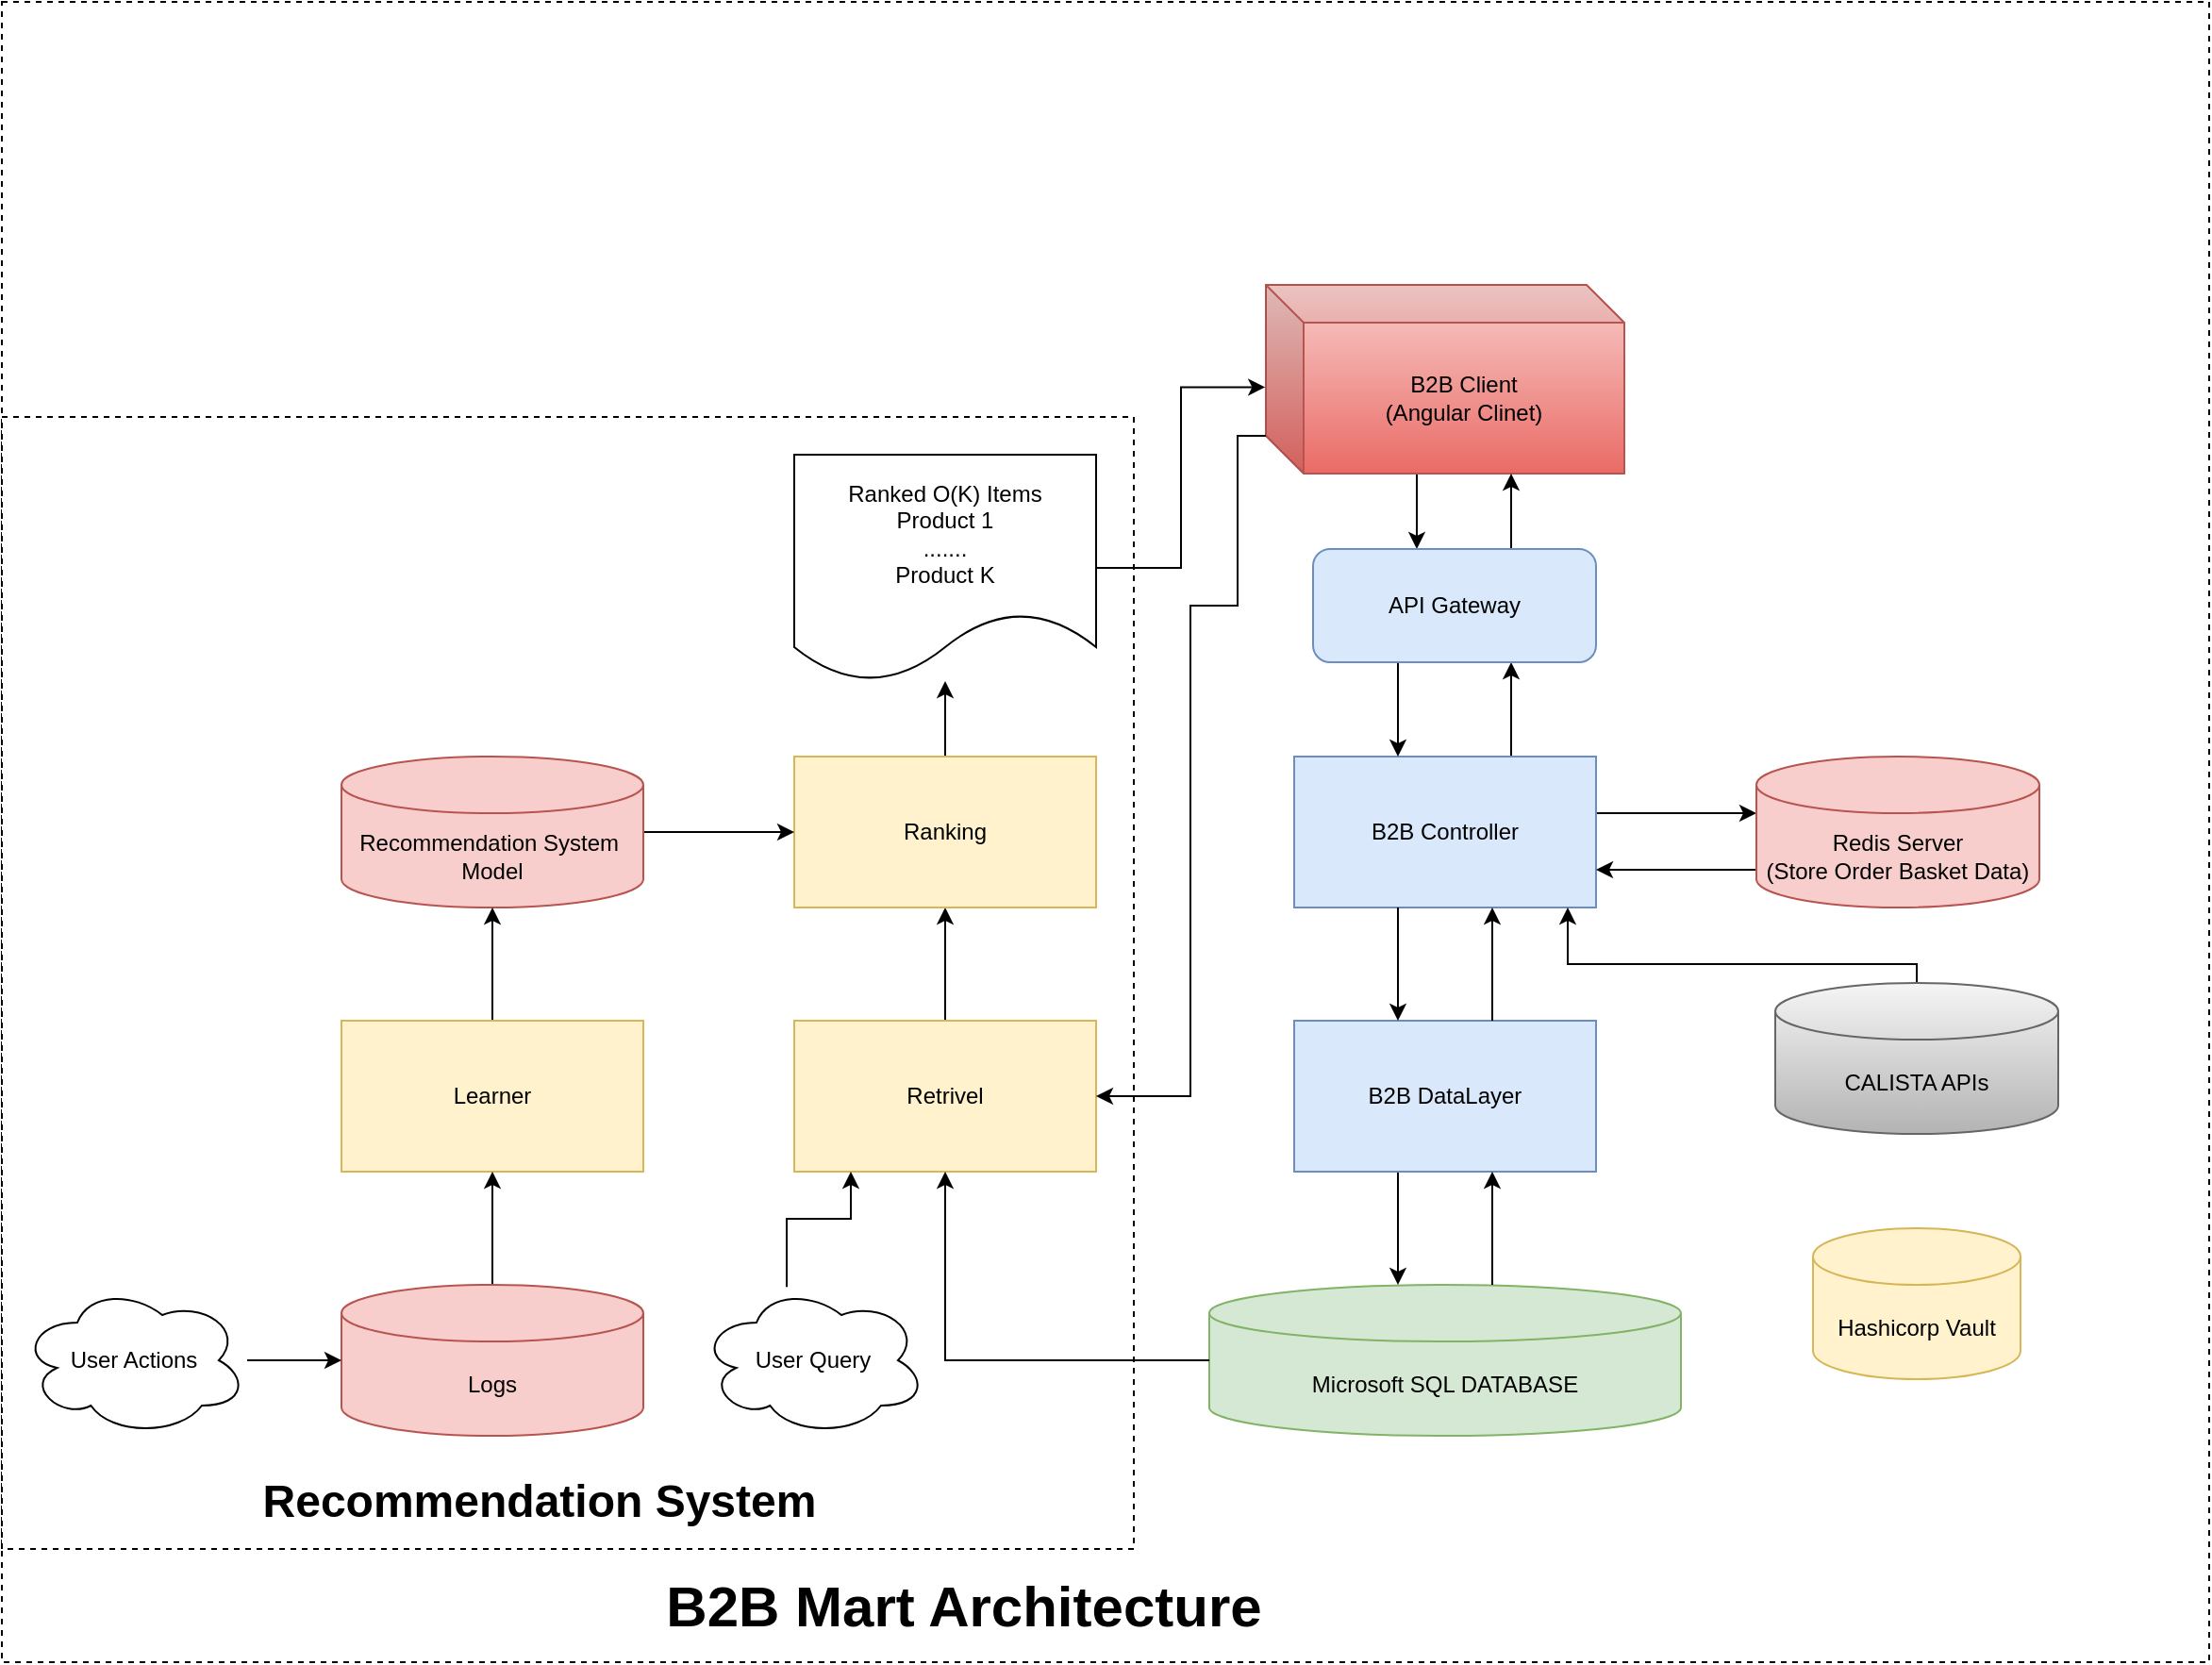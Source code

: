 <mxfile version="20.3.0" type="device"><diagram id="Ht1M8jgEwFfnCIfOTk4-" name="B2B Architecture"><mxGraphModel dx="2207" dy="2295" grid="1" gridSize="10" guides="1" tooltips="1" connect="1" arrows="1" fold="1" page="1" pageScale="1" pageWidth="1169" pageHeight="827" math="0" shadow="0"><root><mxCell id="0"/><mxCell id="1" parent="0"/><mxCell id="8SWpuvoo88wodzubrh51-41" value="" style="rounded=0;whiteSpace=wrap;html=1;dashed=1;fontSize=24;" parent="1" vertex="1"><mxGeometry x="-1060" y="-960" width="1170" height="880" as="geometry"/></mxCell><mxCell id="8SWpuvoo88wodzubrh51-37" value="" style="rounded=0;whiteSpace=wrap;html=1;dashed=1;" parent="1" vertex="1"><mxGeometry x="-1060" y="-740" width="600" height="600" as="geometry"/></mxCell><mxCell id="8SWpuvoo88wodzubrh51-12" value="" style="edgeStyle=orthogonalEdgeStyle;rounded=0;orthogonalLoop=1;jettySize=auto;html=1;" parent="1" source="8SWpuvoo88wodzubrh51-1" target="8SWpuvoo88wodzubrh51-11" edge="1"><mxGeometry relative="1" as="geometry"><Array as="points"><mxPoint x="-180" y="-530"/><mxPoint x="-180" y="-530"/></Array></mxGeometry></mxCell><mxCell id="YAyvdh0ueXVD05hIi-Z_-20" value="" style="edgeStyle=orthogonalEdgeStyle;rounded=0;orthogonalLoop=1;jettySize=auto;html=1;" parent="1" source="8SWpuvoo88wodzubrh51-1" target="YAyvdh0ueXVD05hIi-Z_-8" edge="1"><mxGeometry relative="1" as="geometry"><Array as="points"><mxPoint x="-260" y="-580"/><mxPoint x="-260" y="-580"/></Array></mxGeometry></mxCell><mxCell id="8SWpuvoo88wodzubrh51-1" value="B2B Controller" style="rounded=0;whiteSpace=wrap;html=1;fillColor=#dae8fc;strokeColor=#6c8ebf;" parent="1" vertex="1"><mxGeometry x="-375" y="-560" width="160" height="80" as="geometry"/></mxCell><mxCell id="8SWpuvoo88wodzubrh51-2" value="Microsoft SQL DATABASE" style="shape=cylinder3;whiteSpace=wrap;html=1;boundedLbl=1;backgroundOutline=1;size=15;fillColor=#d5e8d4;strokeColor=#82b366;" parent="1" vertex="1"><mxGeometry x="-420" y="-280" width="250" height="80" as="geometry"/></mxCell><mxCell id="8SWpuvoo88wodzubrh51-4" value="" style="edgeStyle=orthogonalEdgeStyle;rounded=0;orthogonalLoop=1;jettySize=auto;html=1;" parent="1" source="8SWpuvoo88wodzubrh51-3" target="8SWpuvoo88wodzubrh51-2" edge="1"><mxGeometry relative="1" as="geometry"><Array as="points"><mxPoint x="-320" y="-310"/><mxPoint x="-320" y="-310"/></Array></mxGeometry></mxCell><mxCell id="8SWpuvoo88wodzubrh51-3" value="B2B DataLayer" style="rounded=0;whiteSpace=wrap;html=1;fillColor=#dae8fc;strokeColor=#6c8ebf;" parent="1" vertex="1"><mxGeometry x="-375" y="-420" width="160" height="80" as="geometry"/></mxCell><mxCell id="8SWpuvoo88wodzubrh51-5" value="" style="edgeStyle=orthogonalEdgeStyle;rounded=0;orthogonalLoop=1;jettySize=auto;html=1;" parent="1" target="8SWpuvoo88wodzubrh51-3" edge="1"><mxGeometry relative="1" as="geometry"><mxPoint x="-270" y="-284" as="sourcePoint"/><mxPoint x="-285" y="-270" as="targetPoint"/><Array as="points"><mxPoint x="-270" y="-280"/><mxPoint x="-270" y="-280"/></Array></mxGeometry></mxCell><mxCell id="8SWpuvoo88wodzubrh51-8" value="" style="edgeStyle=orthogonalEdgeStyle;rounded=0;orthogonalLoop=1;jettySize=auto;html=1;" parent="1" edge="1"><mxGeometry relative="1" as="geometry"><mxPoint x="-320" y="-480" as="sourcePoint"/><mxPoint x="-320" y="-420" as="targetPoint"/><Array as="points"><mxPoint x="-320" y="-450"/><mxPoint x="-320" y="-450"/></Array></mxGeometry></mxCell><mxCell id="8SWpuvoo88wodzubrh51-9" value="" style="edgeStyle=orthogonalEdgeStyle;rounded=0;orthogonalLoop=1;jettySize=auto;html=1;" parent="1" edge="1"><mxGeometry relative="1" as="geometry"><mxPoint x="-270" y="-424" as="sourcePoint"/><mxPoint x="-270" y="-480" as="targetPoint"/><Array as="points"><mxPoint x="-270" y="-420"/><mxPoint x="-270" y="-420"/></Array></mxGeometry></mxCell><mxCell id="8SWpuvoo88wodzubrh51-13" value="" style="edgeStyle=orthogonalEdgeStyle;rounded=0;orthogonalLoop=1;jettySize=auto;html=1;" parent="1" source="8SWpuvoo88wodzubrh51-11" target="8SWpuvoo88wodzubrh51-1" edge="1"><mxGeometry relative="1" as="geometry"><Array as="points"><mxPoint x="-190" y="-500"/><mxPoint x="-190" y="-500"/></Array></mxGeometry></mxCell><mxCell id="8SWpuvoo88wodzubrh51-11" value="Redis Server&lt;br&gt;(Store Order Basket Data)" style="shape=cylinder3;whiteSpace=wrap;html=1;boundedLbl=1;backgroundOutline=1;size=15;fillColor=#f8cecc;strokeColor=#b85450;" parent="1" vertex="1"><mxGeometry x="-130" y="-560" width="150" height="80" as="geometry"/></mxCell><mxCell id="YAyvdh0ueXVD05hIi-Z_-24" value="" style="edgeStyle=orthogonalEdgeStyle;rounded=0;orthogonalLoop=1;jettySize=auto;html=1;" parent="1" source="8SWpuvoo88wodzubrh51-14" target="YAyvdh0ueXVD05hIi-Z_-8" edge="1"><mxGeometry relative="1" as="geometry"><Array as="points"><mxPoint x="-310" y="-680"/><mxPoint x="-310" y="-680"/></Array></mxGeometry></mxCell><mxCell id="8SWpuvoo88wodzubrh51-14" value="B2B Client&lt;br&gt;(Angular Clinet)" style="shape=cube;whiteSpace=wrap;html=1;boundedLbl=1;backgroundOutline=1;darkOpacity=0.05;darkOpacity2=0.1;fillColor=#f8cecc;strokeColor=#b85450;gradientColor=#ea6b66;" parent="1" vertex="1"><mxGeometry x="-390" y="-810" width="190" height="100" as="geometry"/></mxCell><mxCell id="8SWpuvoo88wodzubrh51-20" value="" style="edgeStyle=orthogonalEdgeStyle;rounded=0;orthogonalLoop=1;jettySize=auto;html=1;" parent="1" source="8SWpuvoo88wodzubrh51-16" target="8SWpuvoo88wodzubrh51-17" edge="1"><mxGeometry relative="1" as="geometry"/></mxCell><mxCell id="8SWpuvoo88wodzubrh51-16" value="Retrivel" style="rounded=0;whiteSpace=wrap;html=1;fillColor=#fff2cc;strokeColor=#d6b656;" parent="1" vertex="1"><mxGeometry x="-640" y="-420" width="160" height="80" as="geometry"/></mxCell><mxCell id="8SWpuvoo88wodzubrh51-27" value="" style="edgeStyle=orthogonalEdgeStyle;rounded=0;orthogonalLoop=1;jettySize=auto;html=1;" parent="1" source="8SWpuvoo88wodzubrh51-17" target="8SWpuvoo88wodzubrh51-26" edge="1"><mxGeometry relative="1" as="geometry"/></mxCell><mxCell id="8SWpuvoo88wodzubrh51-17" value="Ranking" style="rounded=0;whiteSpace=wrap;html=1;fillColor=#fff2cc;strokeColor=#d6b656;" parent="1" vertex="1"><mxGeometry x="-640" y="-560" width="160" height="80" as="geometry"/></mxCell><mxCell id="8SWpuvoo88wodzubrh51-21" value="" style="edgeStyle=orthogonalEdgeStyle;rounded=0;orthogonalLoop=1;jettySize=auto;html=1;" parent="1" source="8SWpuvoo88wodzubrh51-18" target="8SWpuvoo88wodzubrh51-17" edge="1"><mxGeometry relative="1" as="geometry"/></mxCell><mxCell id="8SWpuvoo88wodzubrh51-18" value="Recommendation System&amp;nbsp;&lt;br&gt;Model" style="shape=cylinder3;whiteSpace=wrap;html=1;boundedLbl=1;backgroundOutline=1;size=15;fillColor=#f8cecc;strokeColor=#b85450;" parent="1" vertex="1"><mxGeometry x="-880" y="-560" width="160" height="80" as="geometry"/></mxCell><mxCell id="8SWpuvoo88wodzubrh51-19" value="" style="edgeStyle=orthogonalEdgeStyle;rounded=0;orthogonalLoop=1;jettySize=auto;html=1;exitX=0;exitY=0.5;exitDx=0;exitDy=0;exitPerimeter=0;entryX=0.5;entryY=1;entryDx=0;entryDy=0;" parent="1" source="8SWpuvoo88wodzubrh51-2" target="8SWpuvoo88wodzubrh51-16" edge="1"><mxGeometry relative="1" as="geometry"><mxPoint x="-310" y="-330" as="sourcePoint"/><mxPoint x="-310" y="-270" as="targetPoint"/><Array as="points"><mxPoint x="-560" y="-240"/></Array></mxGeometry></mxCell><mxCell id="8SWpuvoo88wodzubrh51-25" value="" style="edgeStyle=orthogonalEdgeStyle;rounded=0;orthogonalLoop=1;jettySize=auto;html=1;" parent="1" source="8SWpuvoo88wodzubrh51-22" target="8SWpuvoo88wodzubrh51-18" edge="1"><mxGeometry relative="1" as="geometry"/></mxCell><mxCell id="8SWpuvoo88wodzubrh51-22" value="Learner" style="rounded=0;whiteSpace=wrap;html=1;fillColor=#fff2cc;strokeColor=#d6b656;" parent="1" vertex="1"><mxGeometry x="-880" y="-420" width="160" height="80" as="geometry"/></mxCell><mxCell id="8SWpuvoo88wodzubrh51-24" value="" style="edgeStyle=orthogonalEdgeStyle;rounded=0;orthogonalLoop=1;jettySize=auto;html=1;" parent="1" source="8SWpuvoo88wodzubrh51-23" target="8SWpuvoo88wodzubrh51-22" edge="1"><mxGeometry relative="1" as="geometry"/></mxCell><mxCell id="8SWpuvoo88wodzubrh51-23" value="Logs" style="shape=cylinder3;whiteSpace=wrap;html=1;boundedLbl=1;backgroundOutline=1;size=15;fillColor=#f8cecc;strokeColor=#b85450;" parent="1" vertex="1"><mxGeometry x="-880" y="-280" width="160" height="80" as="geometry"/></mxCell><mxCell id="YAyvdh0ueXVD05hIi-Z_-18" style="edgeStyle=orthogonalEdgeStyle;rounded=0;orthogonalLoop=1;jettySize=auto;html=1;entryX=-0.002;entryY=0.542;entryDx=0;entryDy=0;entryPerimeter=0;" parent="1" source="8SWpuvoo88wodzubrh51-26" target="8SWpuvoo88wodzubrh51-14" edge="1"><mxGeometry relative="1" as="geometry"/></mxCell><mxCell id="8SWpuvoo88wodzubrh51-26" value="Ranked O(K) Items&lt;br&gt;Product 1&lt;br&gt;.......&lt;br&gt;Product K" style="shape=document;whiteSpace=wrap;html=1;boundedLbl=1;" parent="1" vertex="1"><mxGeometry x="-640" y="-720" width="160" height="120" as="geometry"/></mxCell><mxCell id="8SWpuvoo88wodzubrh51-30" value="" style="edgeStyle=orthogonalEdgeStyle;rounded=0;orthogonalLoop=1;jettySize=auto;html=1;" parent="1" source="8SWpuvoo88wodzubrh51-28" target="8SWpuvoo88wodzubrh51-16" edge="1"><mxGeometry relative="1" as="geometry"><Array as="points"><mxPoint x="-644" y="-315"/><mxPoint x="-610" y="-315"/></Array></mxGeometry></mxCell><mxCell id="8SWpuvoo88wodzubrh51-28" value="User Query" style="ellipse;shape=cloud;whiteSpace=wrap;html=1;" parent="1" vertex="1"><mxGeometry x="-690" y="-280" width="120" height="80" as="geometry"/></mxCell><mxCell id="8SWpuvoo88wodzubrh51-31" value="" style="edgeStyle=orthogonalEdgeStyle;rounded=0;orthogonalLoop=1;jettySize=auto;html=1;" parent="1" edge="1"><mxGeometry relative="1" as="geometry"><mxPoint x="-320" y="-620" as="sourcePoint"/><mxPoint x="-320" y="-560" as="targetPoint"/><Array as="points"><mxPoint x="-320" y="-590"/><mxPoint x="-320" y="-590"/></Array></mxGeometry></mxCell><mxCell id="8SWpuvoo88wodzubrh51-34" value="" style="edgeStyle=orthogonalEdgeStyle;rounded=0;orthogonalLoop=1;jettySize=auto;html=1;" parent="1" source="8SWpuvoo88wodzubrh51-33" target="8SWpuvoo88wodzubrh51-23" edge="1"><mxGeometry relative="1" as="geometry"/></mxCell><mxCell id="8SWpuvoo88wodzubrh51-33" value="User Actions" style="ellipse;shape=cloud;whiteSpace=wrap;html=1;" parent="1" vertex="1"><mxGeometry x="-1050" y="-280" width="120" height="80" as="geometry"/></mxCell><mxCell id="8SWpuvoo88wodzubrh51-36" value="" style="edgeStyle=orthogonalEdgeStyle;rounded=0;orthogonalLoop=1;jettySize=auto;html=1;entryX=1;entryY=0.5;entryDx=0;entryDy=0;exitX=0;exitY=0;exitDx=0;exitDy=80;exitPerimeter=0;" parent="1" source="8SWpuvoo88wodzubrh51-14" target="8SWpuvoo88wodzubrh51-16" edge="1"><mxGeometry relative="1" as="geometry"><mxPoint x="-380" y="-510" as="sourcePoint"/><mxPoint x="-380" y="-570" as="targetPoint"/><Array as="points"><mxPoint x="-405" y="-640"/><mxPoint x="-430" y="-640"/><mxPoint x="-430" y="-380"/></Array></mxGeometry></mxCell><mxCell id="8SWpuvoo88wodzubrh51-38" value="&lt;font style=&quot;font-size: 24px;&quot;&gt;&lt;b&gt;Recommendation System&lt;/b&gt;&lt;/font&gt;" style="text;html=1;strokeColor=none;fillColor=none;align=center;verticalAlign=middle;whiteSpace=wrap;rounded=0;dashed=1;" parent="1" vertex="1"><mxGeometry x="-940" y="-180" width="330" height="30" as="geometry"/></mxCell><mxCell id="8SWpuvoo88wodzubrh51-40" value="" style="edgeStyle=orthogonalEdgeStyle;rounded=0;orthogonalLoop=1;jettySize=auto;html=1;fontSize=24;" parent="1" source="8SWpuvoo88wodzubrh51-39" edge="1"><mxGeometry relative="1" as="geometry"><Array as="points"><mxPoint x="-45" y="-450"/><mxPoint x="-230" y="-450"/><mxPoint x="-230" y="-480"/></Array><mxPoint x="-230" y="-480" as="targetPoint"/></mxGeometry></mxCell><mxCell id="8SWpuvoo88wodzubrh51-39" value="CALISTA APIs" style="shape=cylinder3;whiteSpace=wrap;html=1;boundedLbl=1;backgroundOutline=1;size=15;fillColor=#f5f5f5;gradientColor=#b3b3b3;strokeColor=#666666;" parent="1" vertex="1"><mxGeometry x="-120" y="-440" width="150" height="80" as="geometry"/></mxCell><mxCell id="8SWpuvoo88wodzubrh51-42" value="&lt;font size=&quot;1&quot; style=&quot;&quot;&gt;&lt;b style=&quot;font-size: 30px;&quot;&gt;B2B Mart Architecture&lt;/b&gt;&lt;/font&gt;" style="text;html=1;strokeColor=none;fillColor=none;align=center;verticalAlign=middle;whiteSpace=wrap;rounded=0;dashed=1;" parent="1" vertex="1"><mxGeometry x="-830" y="-130" width="560" height="40" as="geometry"/></mxCell><mxCell id="YAyvdh0ueXVD05hIi-Z_-22" value="" style="edgeStyle=orthogonalEdgeStyle;rounded=0;orthogonalLoop=1;jettySize=auto;html=1;" parent="1" source="YAyvdh0ueXVD05hIi-Z_-8" target="8SWpuvoo88wodzubrh51-14" edge="1"><mxGeometry relative="1" as="geometry"><Array as="points"><mxPoint x="-260" y="-700"/><mxPoint x="-260" y="-700"/></Array></mxGeometry></mxCell><mxCell id="YAyvdh0ueXVD05hIi-Z_-8" value="API Gateway" style="rounded=1;whiteSpace=wrap;html=1;fillColor=#dae8fc;strokeColor=#6c8ebf;" parent="1" vertex="1"><mxGeometry x="-365" y="-670" width="150" height="60" as="geometry"/></mxCell><mxCell id="YAyvdh0ueXVD05hIi-Z_-32" value="Hashicorp Vault" style="shape=cylinder3;whiteSpace=wrap;html=1;boundedLbl=1;backgroundOutline=1;size=15;fillColor=#fff2cc;strokeColor=#d6b656;" parent="1" vertex="1"><mxGeometry x="-100" y="-310" width="110" height="80" as="geometry"/></mxCell></root></mxGraphModel></diagram></mxfile>